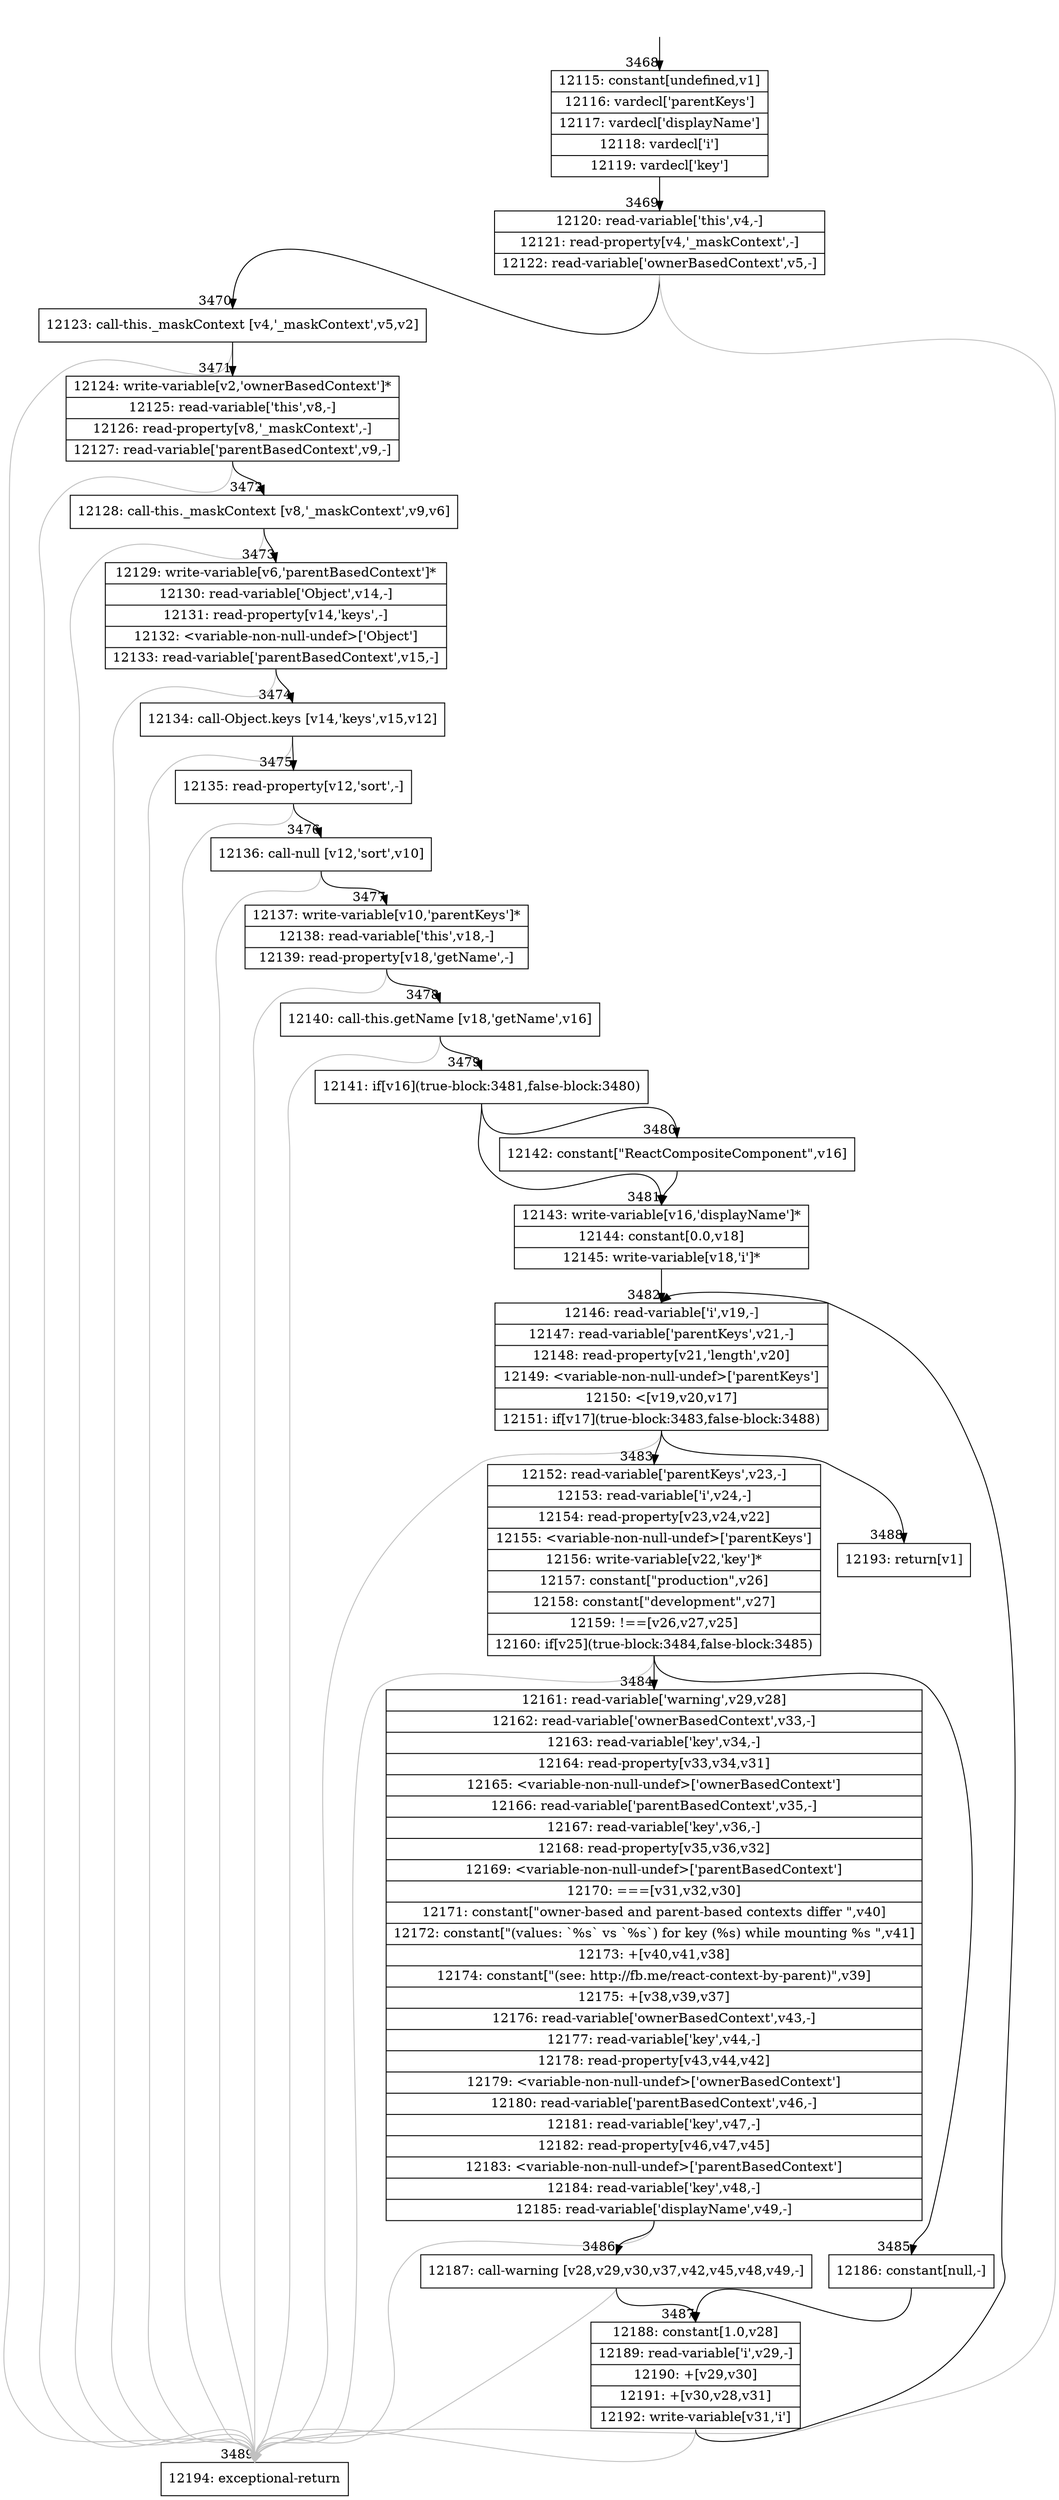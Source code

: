 digraph {
rankdir="TD"
BB_entry244[shape=none,label=""];
BB_entry244 -> BB3468 [tailport=s, headport=n, headlabel="    3468"]
BB3468 [shape=record label="{12115: constant[undefined,v1]|12116: vardecl['parentKeys']|12117: vardecl['displayName']|12118: vardecl['i']|12119: vardecl['key']}" ] 
BB3468 -> BB3469 [tailport=s, headport=n, headlabel="      3469"]
BB3469 [shape=record label="{12120: read-variable['this',v4,-]|12121: read-property[v4,'_maskContext',-]|12122: read-variable['ownerBasedContext',v5,-]}" ] 
BB3469 -> BB3470 [tailport=s, headport=n, headlabel="      3470"]
BB3469 -> BB3489 [tailport=s, headport=n, color=gray, headlabel="      3489"]
BB3470 [shape=record label="{12123: call-this._maskContext [v4,'_maskContext',v5,v2]}" ] 
BB3470 -> BB3471 [tailport=s, headport=n, headlabel="      3471"]
BB3470 -> BB3489 [tailport=s, headport=n, color=gray]
BB3471 [shape=record label="{12124: write-variable[v2,'ownerBasedContext']*|12125: read-variable['this',v8,-]|12126: read-property[v8,'_maskContext',-]|12127: read-variable['parentBasedContext',v9,-]}" ] 
BB3471 -> BB3472 [tailport=s, headport=n, headlabel="      3472"]
BB3471 -> BB3489 [tailport=s, headport=n, color=gray]
BB3472 [shape=record label="{12128: call-this._maskContext [v8,'_maskContext',v9,v6]}" ] 
BB3472 -> BB3473 [tailport=s, headport=n, headlabel="      3473"]
BB3472 -> BB3489 [tailport=s, headport=n, color=gray]
BB3473 [shape=record label="{12129: write-variable[v6,'parentBasedContext']*|12130: read-variable['Object',v14,-]|12131: read-property[v14,'keys',-]|12132: \<variable-non-null-undef\>['Object']|12133: read-variable['parentBasedContext',v15,-]}" ] 
BB3473 -> BB3474 [tailport=s, headport=n, headlabel="      3474"]
BB3473 -> BB3489 [tailport=s, headport=n, color=gray]
BB3474 [shape=record label="{12134: call-Object.keys [v14,'keys',v15,v12]}" ] 
BB3474 -> BB3475 [tailport=s, headport=n, headlabel="      3475"]
BB3474 -> BB3489 [tailport=s, headport=n, color=gray]
BB3475 [shape=record label="{12135: read-property[v12,'sort',-]}" ] 
BB3475 -> BB3476 [tailport=s, headport=n, headlabel="      3476"]
BB3475 -> BB3489 [tailport=s, headport=n, color=gray]
BB3476 [shape=record label="{12136: call-null [v12,'sort',v10]}" ] 
BB3476 -> BB3477 [tailport=s, headport=n, headlabel="      3477"]
BB3476 -> BB3489 [tailport=s, headport=n, color=gray]
BB3477 [shape=record label="{12137: write-variable[v10,'parentKeys']*|12138: read-variable['this',v18,-]|12139: read-property[v18,'getName',-]}" ] 
BB3477 -> BB3478 [tailport=s, headport=n, headlabel="      3478"]
BB3477 -> BB3489 [tailport=s, headport=n, color=gray]
BB3478 [shape=record label="{12140: call-this.getName [v18,'getName',v16]}" ] 
BB3478 -> BB3479 [tailport=s, headport=n, headlabel="      3479"]
BB3478 -> BB3489 [tailport=s, headport=n, color=gray]
BB3479 [shape=record label="{12141: if[v16](true-block:3481,false-block:3480)}" ] 
BB3479 -> BB3481 [tailport=s, headport=n, headlabel="      3481"]
BB3479 -> BB3480 [tailport=s, headport=n, headlabel="      3480"]
BB3480 [shape=record label="{12142: constant[\"ReactCompositeComponent\",v16]}" ] 
BB3480 -> BB3481 [tailport=s, headport=n]
BB3481 [shape=record label="{12143: write-variable[v16,'displayName']*|12144: constant[0.0,v18]|12145: write-variable[v18,'i']*}" ] 
BB3481 -> BB3482 [tailport=s, headport=n, headlabel="      3482"]
BB3482 [shape=record label="{12146: read-variable['i',v19,-]|12147: read-variable['parentKeys',v21,-]|12148: read-property[v21,'length',v20]|12149: \<variable-non-null-undef\>['parentKeys']|12150: \<[v19,v20,v17]|12151: if[v17](true-block:3483,false-block:3488)}" ] 
BB3482 -> BB3483 [tailport=s, headport=n, headlabel="      3483"]
BB3482 -> BB3488 [tailport=s, headport=n, headlabel="      3488"]
BB3482 -> BB3489 [tailport=s, headport=n, color=gray]
BB3483 [shape=record label="{12152: read-variable['parentKeys',v23,-]|12153: read-variable['i',v24,-]|12154: read-property[v23,v24,v22]|12155: \<variable-non-null-undef\>['parentKeys']|12156: write-variable[v22,'key']*|12157: constant[\"production\",v26]|12158: constant[\"development\",v27]|12159: !==[v26,v27,v25]|12160: if[v25](true-block:3484,false-block:3485)}" ] 
BB3483 -> BB3484 [tailport=s, headport=n, headlabel="      3484"]
BB3483 -> BB3485 [tailport=s, headport=n, headlabel="      3485"]
BB3483 -> BB3489 [tailport=s, headport=n, color=gray]
BB3484 [shape=record label="{12161: read-variable['warning',v29,v28]|12162: read-variable['ownerBasedContext',v33,-]|12163: read-variable['key',v34,-]|12164: read-property[v33,v34,v31]|12165: \<variable-non-null-undef\>['ownerBasedContext']|12166: read-variable['parentBasedContext',v35,-]|12167: read-variable['key',v36,-]|12168: read-property[v35,v36,v32]|12169: \<variable-non-null-undef\>['parentBasedContext']|12170: ===[v31,v32,v30]|12171: constant[\"owner-based and parent-based contexts differ \",v40]|12172: constant[\"(values: `%s` vs `%s`) for key (%s) while mounting %s \",v41]|12173: +[v40,v41,v38]|12174: constant[\"(see: http://fb.me/react-context-by-parent)\",v39]|12175: +[v38,v39,v37]|12176: read-variable['ownerBasedContext',v43,-]|12177: read-variable['key',v44,-]|12178: read-property[v43,v44,v42]|12179: \<variable-non-null-undef\>['ownerBasedContext']|12180: read-variable['parentBasedContext',v46,-]|12181: read-variable['key',v47,-]|12182: read-property[v46,v47,v45]|12183: \<variable-non-null-undef\>['parentBasedContext']|12184: read-variable['key',v48,-]|12185: read-variable['displayName',v49,-]}" ] 
BB3484 -> BB3486 [tailport=s, headport=n, headlabel="      3486"]
BB3484 -> BB3489 [tailport=s, headport=n, color=gray]
BB3485 [shape=record label="{12186: constant[null,-]}" ] 
BB3485 -> BB3487 [tailport=s, headport=n, headlabel="      3487"]
BB3486 [shape=record label="{12187: call-warning [v28,v29,v30,v37,v42,v45,v48,v49,-]}" ] 
BB3486 -> BB3487 [tailport=s, headport=n]
BB3486 -> BB3489 [tailport=s, headport=n, color=gray]
BB3487 [shape=record label="{12188: constant[1.0,v28]|12189: read-variable['i',v29,-]|12190: +[v29,v30]|12191: +[v30,v28,v31]|12192: write-variable[v31,'i']}" ] 
BB3487 -> BB3482 [tailport=s, headport=n]
BB3487 -> BB3489 [tailport=s, headport=n, color=gray]
BB3488 [shape=record label="{12193: return[v1]}" ] 
BB3489 [shape=record label="{12194: exceptional-return}" ] 
//#$~ 6717
}
